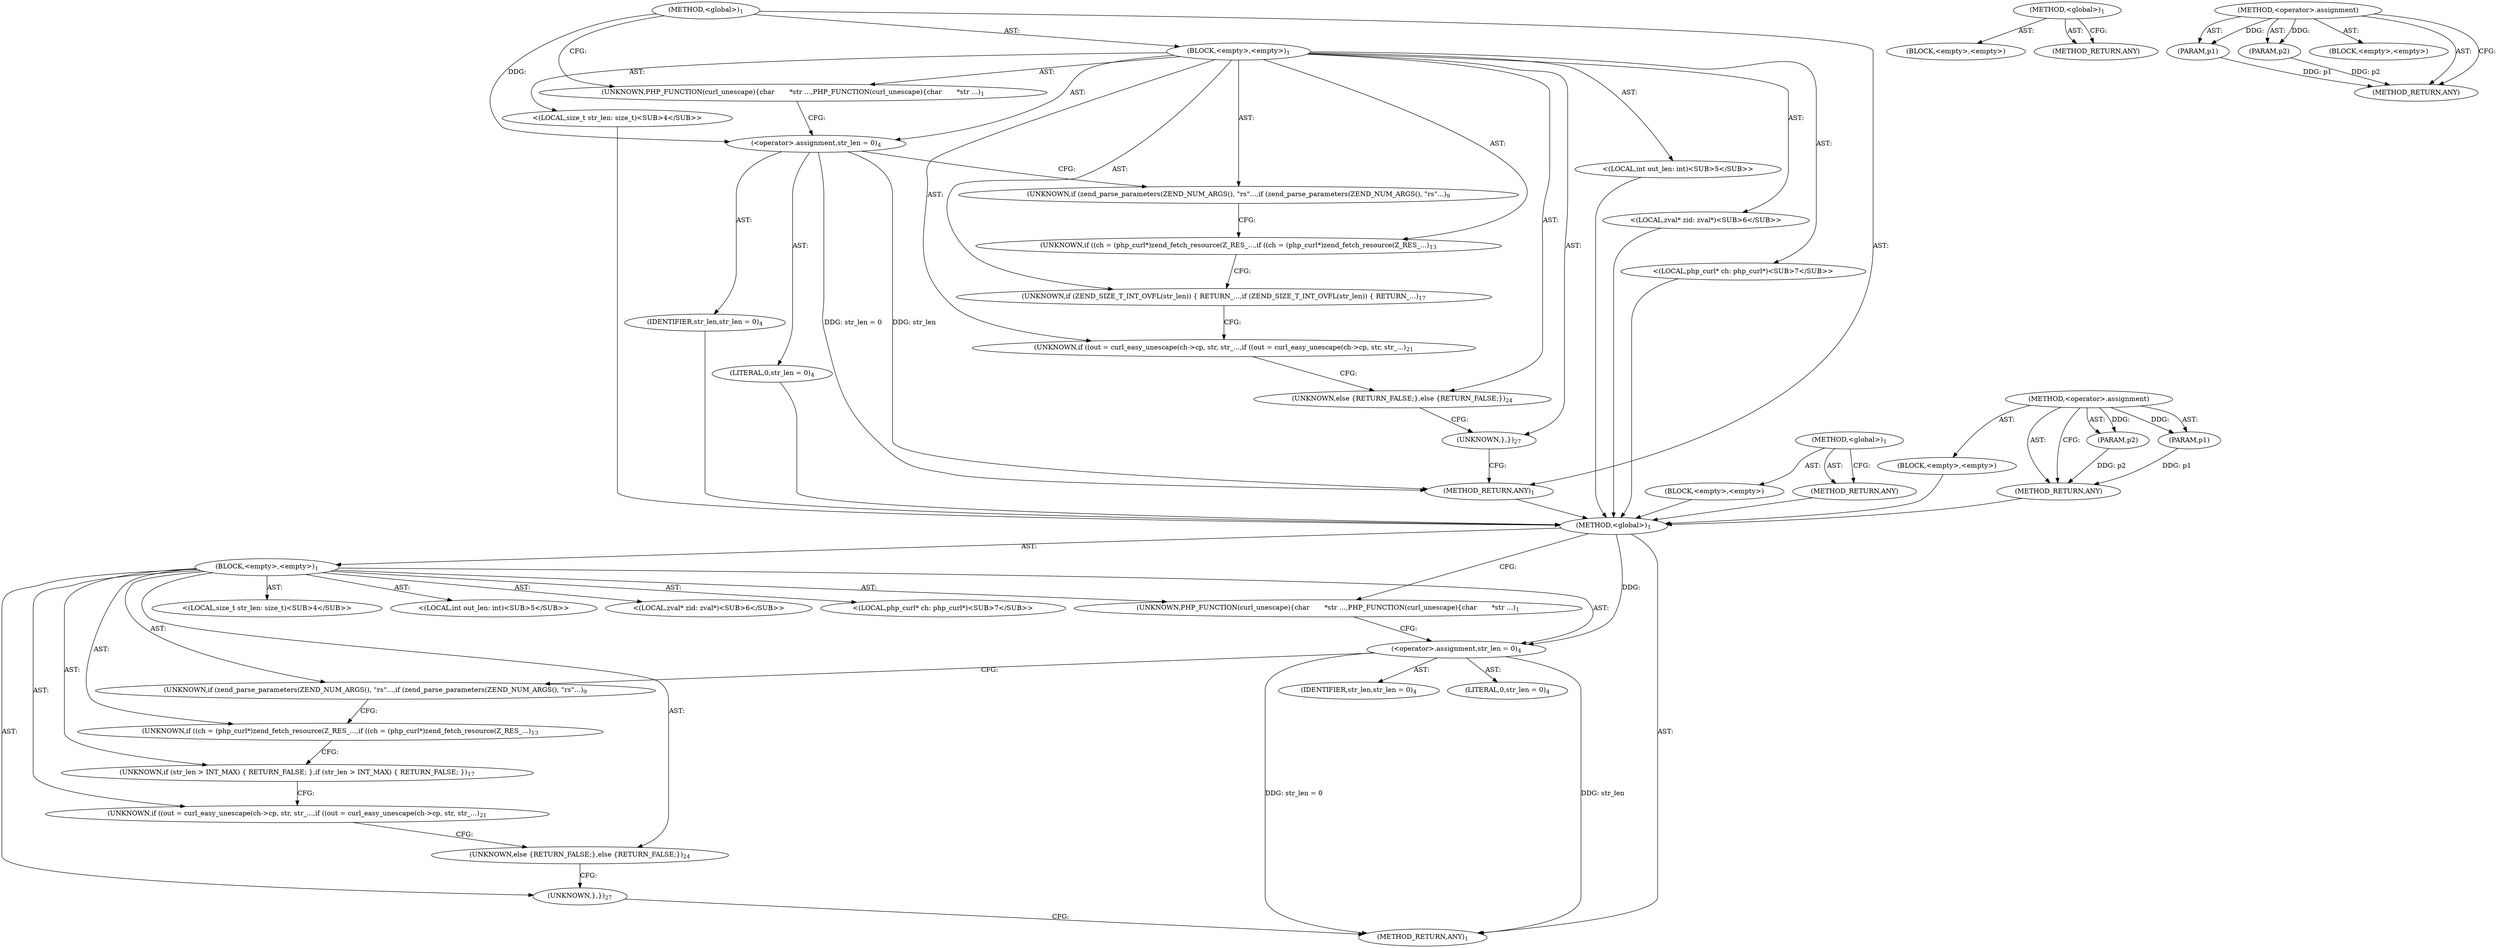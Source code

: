 digraph "&lt;operator&gt;.assignment" {
vulnerable_6 [label=<(METHOD,&lt;global&gt;)<SUB>1</SUB>>];
vulnerable_7 [label=<(BLOCK,&lt;empty&gt;,&lt;empty&gt;)<SUB>1</SUB>>];
vulnerable_8 [label=<(UNKNOWN,PHP_FUNCTION(curl_unescape)
{
	char       *str ...,PHP_FUNCTION(curl_unescape)
{
	char       *str ...)<SUB>1</SUB>>];
vulnerable_9 [label="<(LOCAL,size_t str_len: size_t)<SUB>4</SUB>>"];
vulnerable_10 [label=<(&lt;operator&gt;.assignment,str_len = 0)<SUB>4</SUB>>];
vulnerable_11 [label=<(IDENTIFIER,str_len,str_len = 0)<SUB>4</SUB>>];
vulnerable_12 [label=<(LITERAL,0,str_len = 0)<SUB>4</SUB>>];
vulnerable_13 [label="<(LOCAL,int out_len: int)<SUB>5</SUB>>"];
vulnerable_14 [label="<(LOCAL,zval* zid: zval*)<SUB>6</SUB>>"];
vulnerable_15 [label="<(LOCAL,php_curl* ch: php_curl*)<SUB>7</SUB>>"];
vulnerable_16 [label=<(UNKNOWN,if (zend_parse_parameters(ZEND_NUM_ARGS(), &quot;rs&quot;...,if (zend_parse_parameters(ZEND_NUM_ARGS(), &quot;rs&quot;...)<SUB>9</SUB>>];
vulnerable_17 [label=<(UNKNOWN,if ((ch = (php_curl*)zend_fetch_resource(Z_RES_...,if ((ch = (php_curl*)zend_fetch_resource(Z_RES_...)<SUB>13</SUB>>];
vulnerable_18 [label=<(UNKNOWN,if (str_len &gt; INT_MAX) {
 		RETURN_FALSE;
 	},if (str_len &gt; INT_MAX) {
 		RETURN_FALSE;
 	})<SUB>17</SUB>>];
vulnerable_19 [label=<(UNKNOWN,if ((out = curl_easy_unescape(ch-&gt;cp, str, str_...,if ((out = curl_easy_unescape(ch-&gt;cp, str, str_...)<SUB>21</SUB>>];
vulnerable_20 [label=<(UNKNOWN,else {
		RETURN_FALSE;
	},else {
		RETURN_FALSE;
	})<SUB>24</SUB>>];
vulnerable_21 [label=<(UNKNOWN,},})<SUB>27</SUB>>];
vulnerable_22 [label=<(METHOD_RETURN,ANY)<SUB>1</SUB>>];
vulnerable_35 [label=<(METHOD,&lt;global&gt;)<SUB>1</SUB>>];
vulnerable_36 [label=<(BLOCK,&lt;empty&gt;,&lt;empty&gt;)>];
vulnerable_37 [label=<(METHOD_RETURN,ANY)>];
vulnerable_41 [label=<(METHOD,&lt;operator&gt;.assignment)>];
vulnerable_42 [label=<(PARAM,p1)>];
vulnerable_43 [label=<(PARAM,p2)>];
vulnerable_44 [label=<(BLOCK,&lt;empty&gt;,&lt;empty&gt;)>];
vulnerable_45 [label=<(METHOD_RETURN,ANY)>];
fixed_6 [label=<(METHOD,&lt;global&gt;)<SUB>1</SUB>>];
fixed_7 [label=<(BLOCK,&lt;empty&gt;,&lt;empty&gt;)<SUB>1</SUB>>];
fixed_8 [label=<(UNKNOWN,PHP_FUNCTION(curl_unescape)
{
	char       *str ...,PHP_FUNCTION(curl_unescape)
{
	char       *str ...)<SUB>1</SUB>>];
fixed_9 [label="<(LOCAL,size_t str_len: size_t)<SUB>4</SUB>>"];
fixed_10 [label=<(&lt;operator&gt;.assignment,str_len = 0)<SUB>4</SUB>>];
fixed_11 [label=<(IDENTIFIER,str_len,str_len = 0)<SUB>4</SUB>>];
fixed_12 [label=<(LITERAL,0,str_len = 0)<SUB>4</SUB>>];
fixed_13 [label="<(LOCAL,int out_len: int)<SUB>5</SUB>>"];
fixed_14 [label="<(LOCAL,zval* zid: zval*)<SUB>6</SUB>>"];
fixed_15 [label="<(LOCAL,php_curl* ch: php_curl*)<SUB>7</SUB>>"];
fixed_16 [label=<(UNKNOWN,if (zend_parse_parameters(ZEND_NUM_ARGS(), &quot;rs&quot;...,if (zend_parse_parameters(ZEND_NUM_ARGS(), &quot;rs&quot;...)<SUB>9</SUB>>];
fixed_17 [label=<(UNKNOWN,if ((ch = (php_curl*)zend_fetch_resource(Z_RES_...,if ((ch = (php_curl*)zend_fetch_resource(Z_RES_...)<SUB>13</SUB>>];
fixed_18 [label=<(UNKNOWN,if (ZEND_SIZE_T_INT_OVFL(str_len)) {
 		RETURN_...,if (ZEND_SIZE_T_INT_OVFL(str_len)) {
 		RETURN_...)<SUB>17</SUB>>];
fixed_19 [label=<(UNKNOWN,if ((out = curl_easy_unescape(ch-&gt;cp, str, str_...,if ((out = curl_easy_unescape(ch-&gt;cp, str, str_...)<SUB>21</SUB>>];
fixed_20 [label=<(UNKNOWN,else {
		RETURN_FALSE;
	},else {
		RETURN_FALSE;
	})<SUB>24</SUB>>];
fixed_21 [label=<(UNKNOWN,},})<SUB>27</SUB>>];
fixed_22 [label=<(METHOD_RETURN,ANY)<SUB>1</SUB>>];
fixed_35 [label=<(METHOD,&lt;global&gt;)<SUB>1</SUB>>];
fixed_36 [label=<(BLOCK,&lt;empty&gt;,&lt;empty&gt;)>];
fixed_37 [label=<(METHOD_RETURN,ANY)>];
fixed_41 [label=<(METHOD,&lt;operator&gt;.assignment)>];
fixed_42 [label=<(PARAM,p1)>];
fixed_43 [label=<(PARAM,p2)>];
fixed_44 [label=<(BLOCK,&lt;empty&gt;,&lt;empty&gt;)>];
fixed_45 [label=<(METHOD_RETURN,ANY)>];
vulnerable_6 -> vulnerable_7  [key=0, label="AST: "];
vulnerable_6 -> vulnerable_22  [key=0, label="AST: "];
vulnerable_6 -> vulnerable_8  [key=0, label="CFG: "];
vulnerable_6 -> vulnerable_10  [key=0, label="DDG: "];
vulnerable_7 -> vulnerable_8  [key=0, label="AST: "];
vulnerable_7 -> vulnerable_9  [key=0, label="AST: "];
vulnerable_7 -> vulnerable_10  [key=0, label="AST: "];
vulnerable_7 -> vulnerable_13  [key=0, label="AST: "];
vulnerable_7 -> vulnerable_14  [key=0, label="AST: "];
vulnerable_7 -> vulnerable_15  [key=0, label="AST: "];
vulnerable_7 -> vulnerable_16  [key=0, label="AST: "];
vulnerable_7 -> vulnerable_17  [key=0, label="AST: "];
vulnerable_7 -> vulnerable_18  [key=0, label="AST: "];
vulnerable_7 -> vulnerable_19  [key=0, label="AST: "];
vulnerable_7 -> vulnerable_20  [key=0, label="AST: "];
vulnerable_7 -> vulnerable_21  [key=0, label="AST: "];
vulnerable_8 -> vulnerable_10  [key=0, label="CFG: "];
vulnerable_10 -> vulnerable_11  [key=0, label="AST: "];
vulnerable_10 -> vulnerable_12  [key=0, label="AST: "];
vulnerable_10 -> vulnerable_16  [key=0, label="CFG: "];
vulnerable_10 -> vulnerable_22  [key=0, label="DDG: str_len"];
vulnerable_10 -> vulnerable_22  [key=1, label="DDG: str_len = 0"];
vulnerable_16 -> vulnerable_17  [key=0, label="CFG: "];
vulnerable_17 -> vulnerable_18  [key=0, label="CFG: "];
vulnerable_18 -> vulnerable_19  [key=0, label="CFG: "];
vulnerable_19 -> vulnerable_20  [key=0, label="CFG: "];
vulnerable_20 -> vulnerable_21  [key=0, label="CFG: "];
vulnerable_21 -> vulnerable_22  [key=0, label="CFG: "];
vulnerable_35 -> vulnerable_36  [key=0, label="AST: "];
vulnerable_35 -> vulnerable_37  [key=0, label="AST: "];
vulnerable_35 -> vulnerable_37  [key=1, label="CFG: "];
vulnerable_41 -> vulnerable_42  [key=0, label="AST: "];
vulnerable_41 -> vulnerable_42  [key=1, label="DDG: "];
vulnerable_41 -> vulnerable_44  [key=0, label="AST: "];
vulnerable_41 -> vulnerable_43  [key=0, label="AST: "];
vulnerable_41 -> vulnerable_43  [key=1, label="DDG: "];
vulnerable_41 -> vulnerable_45  [key=0, label="AST: "];
vulnerable_41 -> vulnerable_45  [key=1, label="CFG: "];
vulnerable_42 -> vulnerable_45  [key=0, label="DDG: p1"];
vulnerable_43 -> vulnerable_45  [key=0, label="DDG: p2"];
fixed_6 -> fixed_7  [key=0, label="AST: "];
fixed_6 -> fixed_22  [key=0, label="AST: "];
fixed_6 -> fixed_8  [key=0, label="CFG: "];
fixed_6 -> fixed_10  [key=0, label="DDG: "];
fixed_7 -> fixed_8  [key=0, label="AST: "];
fixed_7 -> fixed_9  [key=0, label="AST: "];
fixed_7 -> fixed_10  [key=0, label="AST: "];
fixed_7 -> fixed_13  [key=0, label="AST: "];
fixed_7 -> fixed_14  [key=0, label="AST: "];
fixed_7 -> fixed_15  [key=0, label="AST: "];
fixed_7 -> fixed_16  [key=0, label="AST: "];
fixed_7 -> fixed_17  [key=0, label="AST: "];
fixed_7 -> fixed_18  [key=0, label="AST: "];
fixed_7 -> fixed_19  [key=0, label="AST: "];
fixed_7 -> fixed_20  [key=0, label="AST: "];
fixed_7 -> fixed_21  [key=0, label="AST: "];
fixed_8 -> fixed_10  [key=0, label="CFG: "];
fixed_9 -> vulnerable_6  [key=0];
fixed_10 -> fixed_11  [key=0, label="AST: "];
fixed_10 -> fixed_12  [key=0, label="AST: "];
fixed_10 -> fixed_16  [key=0, label="CFG: "];
fixed_10 -> fixed_22  [key=0, label="DDG: str_len"];
fixed_10 -> fixed_22  [key=1, label="DDG: str_len = 0"];
fixed_11 -> vulnerable_6  [key=0];
fixed_12 -> vulnerable_6  [key=0];
fixed_13 -> vulnerable_6  [key=0];
fixed_14 -> vulnerable_6  [key=0];
fixed_15 -> vulnerable_6  [key=0];
fixed_16 -> fixed_17  [key=0, label="CFG: "];
fixed_17 -> fixed_18  [key=0, label="CFG: "];
fixed_18 -> fixed_19  [key=0, label="CFG: "];
fixed_19 -> fixed_20  [key=0, label="CFG: "];
fixed_20 -> fixed_21  [key=0, label="CFG: "];
fixed_21 -> fixed_22  [key=0, label="CFG: "];
fixed_22 -> vulnerable_6  [key=0];
fixed_35 -> fixed_36  [key=0, label="AST: "];
fixed_35 -> fixed_37  [key=0, label="AST: "];
fixed_35 -> fixed_37  [key=1, label="CFG: "];
fixed_36 -> vulnerable_6  [key=0];
fixed_37 -> vulnerable_6  [key=0];
fixed_41 -> fixed_42  [key=0, label="AST: "];
fixed_41 -> fixed_42  [key=1, label="DDG: "];
fixed_41 -> fixed_44  [key=0, label="AST: "];
fixed_41 -> fixed_43  [key=0, label="AST: "];
fixed_41 -> fixed_43  [key=1, label="DDG: "];
fixed_41 -> fixed_45  [key=0, label="AST: "];
fixed_41 -> fixed_45  [key=1, label="CFG: "];
fixed_42 -> fixed_45  [key=0, label="DDG: p1"];
fixed_43 -> fixed_45  [key=0, label="DDG: p2"];
fixed_44 -> vulnerable_6  [key=0];
fixed_45 -> vulnerable_6  [key=0];
}
